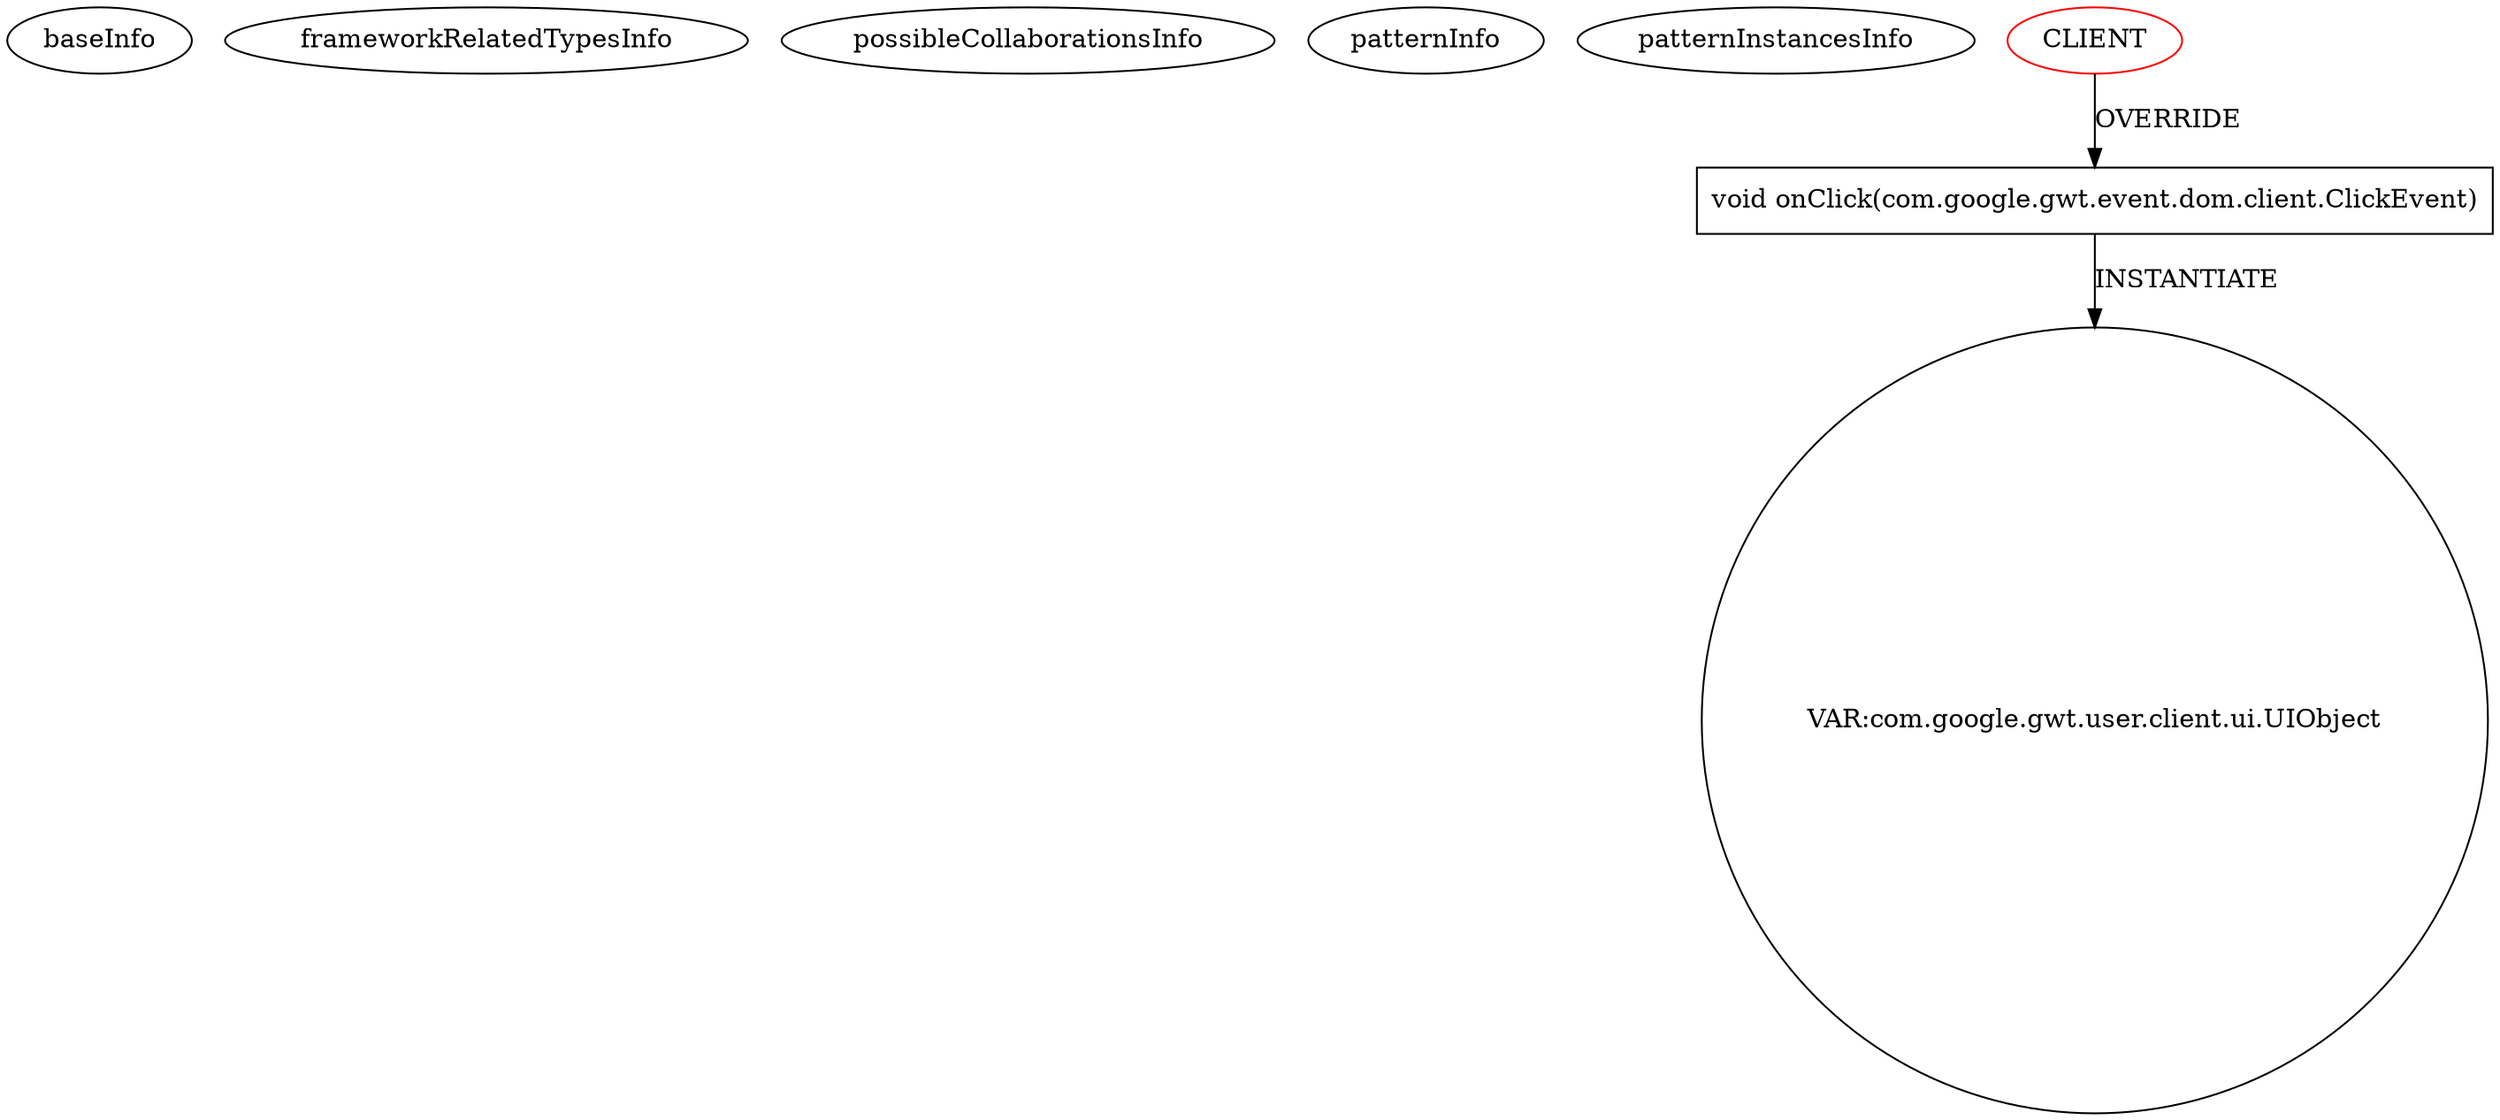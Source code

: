 digraph {
baseInfo[graphId=65,category="pattern",isAnonymous=false,possibleRelation=false]
frameworkRelatedTypesInfo[]
possibleCollaborationsInfo[]
patternInfo[frequency=3.0,patternRootClient=0]
patternInstancesInfo[0="nextinterfaces-next~/nextinterfaces-next/next-master/src/next/i/view/widgets/XRadioButtonGroup.java~XRadioButtonGroup~4212",1="aramk-mechanix~/aramk-mechanix/mechanix-master/src/au/edu/unimelb/csse/smd/mechanix/client/view/MenuController.java~MenuController~733",2="nextinterfaces-next~/nextinterfaces-next/next-master/src/next/i/view/widgets/XCheckboxGroup.java~XCheckboxGroup~4204"]
17[label="void onClick(com.google.gwt.event.dom.client.ClickEvent)",vertexType="OVERRIDING_METHOD_DECLARATION",isFrameworkType=false,shape=box]
0[label="CLIENT",vertexType="ROOT_CLIENT_CLASS_DECLARATION",isFrameworkType=false,color=red]
51[label="VAR:com.google.gwt.user.client.ui.UIObject",vertexType="VARIABLE_EXPRESION",isFrameworkType=false,shape=circle]
17->51[label="INSTANTIATE"]
0->17[label="OVERRIDE"]
}
